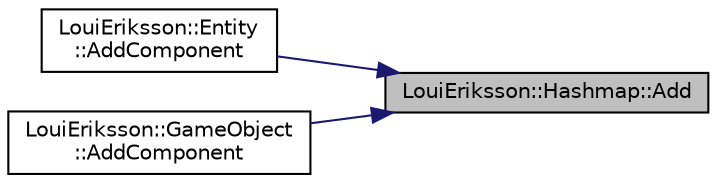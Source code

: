 digraph "LouiEriksson::Hashmap::Add"
{
 // LATEX_PDF_SIZE
  edge [fontname="Helvetica",fontsize="10",labelfontname="Helvetica",labelfontsize="10"];
  node [fontname="Helvetica",fontsize="10",shape=record];
  rankdir="RL";
  Node1 [label="LouiEriksson::Hashmap::Add",height=0.2,width=0.4,color="black", fillcolor="grey75", style="filled", fontcolor="black",tooltip="Inserts a new entry into the hashmap with given key and value, if one does not already exist."];
  Node1 -> Node2 [dir="back",color="midnightblue",fontsize="10",style="solid"];
  Node2 [label="LouiEriksson::Entity\l::AddComponent",height=0.2,width=0.4,color="black", fillcolor="white", style="filled",URL="$class_loui_eriksson_1_1_entity.html#a1d7e1f07753b0c1c163e3ae13db34b7d",tooltip=" "];
  Node1 -> Node3 [dir="back",color="midnightblue",fontsize="10",style="solid"];
  Node3 [label="LouiEriksson::GameObject\l::AddComponent",height=0.2,width=0.4,color="black", fillcolor="white", style="filled",URL="$class_loui_eriksson_1_1_game_object.html#a3caf7ef5f79e0b6f7fa2fa01799fc88a",tooltip="Add a Component of type to the GameObject."];
}

